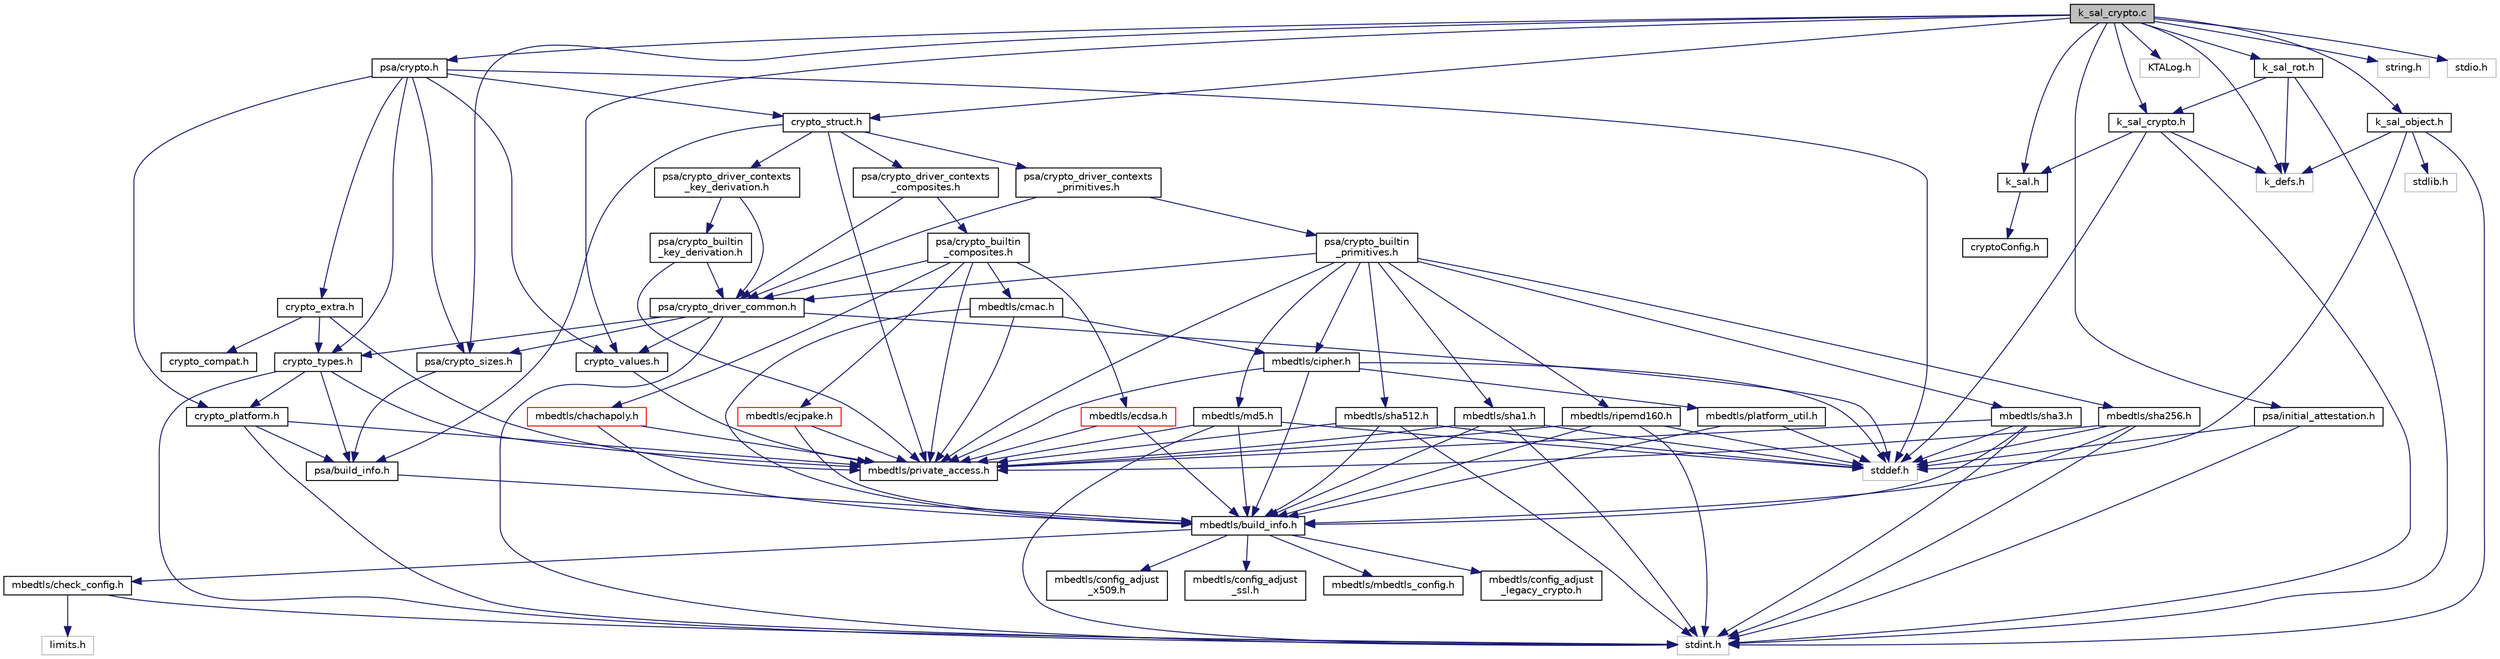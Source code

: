 digraph "k_sal_crypto.c"
{
 // LATEX_PDF_SIZE
  edge [fontname="Helvetica",fontsize="10",labelfontname="Helvetica",labelfontsize="10"];
  node [fontname="Helvetica",fontsize="10",shape=record];
  Node1 [label="k_sal_crypto.c",height=0.2,width=0.4,color="black", fillcolor="grey75", style="filled", fontcolor="black",tooltip="SAL crypto for Generic PSA."];
  Node1 -> Node2 [color="midnightblue",fontsize="10",style="solid",fontname="Helvetica"];
  Node2 [label="k_sal_crypto.h",height=0.2,width=0.4,color="black", fillcolor="white", style="filled",URL="$k__sal__crypto_8h.html",tooltip="Interface for crypto operation."];
  Node2 -> Node3 [color="midnightblue",fontsize="10",style="solid",fontname="Helvetica"];
  Node3 [label="k_defs.h",height=0.2,width=0.4,color="grey75", fillcolor="white", style="filled",tooltip=" "];
  Node2 -> Node4 [color="midnightblue",fontsize="10",style="solid",fontname="Helvetica"];
  Node4 [label="k_sal.h",height=0.2,width=0.4,color="black", fillcolor="white", style="filled",URL="$k__sal_8h.html",tooltip="Common sal constants."];
  Node4 -> Node5 [color="midnightblue",fontsize="10",style="solid",fontname="Helvetica"];
  Node5 [label="cryptoConfig.h",height=0.2,width=0.4,color="black", fillcolor="white", style="filled",URL="$crypto_config_8h.html",tooltip="Crypto config for Generic PSA - PROD."];
  Node2 -> Node6 [color="midnightblue",fontsize="10",style="solid",fontname="Helvetica"];
  Node6 [label="stdint.h",height=0.2,width=0.4,color="grey75", fillcolor="white", style="filled",tooltip=" "];
  Node2 -> Node7 [color="midnightblue",fontsize="10",style="solid",fontname="Helvetica"];
  Node7 [label="stddef.h",height=0.2,width=0.4,color="grey75", fillcolor="white", style="filled",tooltip=" "];
  Node1 -> Node8 [color="midnightblue",fontsize="10",style="solid",fontname="Helvetica"];
  Node8 [label="psa/crypto_sizes.h",height=0.2,width=0.4,color="black", fillcolor="white", style="filled",URL="$crypto__sizes_8h.html",tooltip="PSA cryptography module: Mbed TLS buffer size macros."];
  Node8 -> Node9 [color="midnightblue",fontsize="10",style="solid",fontname="Helvetica"];
  Node9 [label="psa/build_info.h",height=0.2,width=0.4,color="black", fillcolor="white", style="filled",URL="$psa_2build__info_8h.html",tooltip="Build-time PSA configuration info."];
  Node9 -> Node10 [color="midnightblue",fontsize="10",style="solid",fontname="Helvetica"];
  Node10 [label="mbedtls/build_info.h",height=0.2,width=0.4,color="black", fillcolor="white", style="filled",URL="$mbedtls_2build__info_8h.html",tooltip="Build-time configuration info."];
  Node10 -> Node11 [color="midnightblue",fontsize="10",style="solid",fontname="Helvetica"];
  Node11 [label="mbedtls/mbedtls_config.h",height=0.2,width=0.4,color="black", fillcolor="white", style="filled",URL="$mbedtls__config_8h.html",tooltip="Configuration options (set of defines)"];
  Node10 -> Node12 [color="midnightblue",fontsize="10",style="solid",fontname="Helvetica"];
  Node12 [label="mbedtls/config_adjust\l_legacy_crypto.h",height=0.2,width=0.4,color="black", fillcolor="white", style="filled",URL="$config__adjust__legacy__crypto_8h.html",tooltip="Adjust legacy configuration configuration."];
  Node10 -> Node13 [color="midnightblue",fontsize="10",style="solid",fontname="Helvetica"];
  Node13 [label="mbedtls/config_adjust\l_x509.h",height=0.2,width=0.4,color="black", fillcolor="white", style="filled",URL="$config__adjust__x509_8h.html",tooltip="Adjust X.509 configuration."];
  Node10 -> Node14 [color="midnightblue",fontsize="10",style="solid",fontname="Helvetica"];
  Node14 [label="mbedtls/config_adjust\l_ssl.h",height=0.2,width=0.4,color="black", fillcolor="white", style="filled",URL="$config__adjust__ssl_8h.html",tooltip="Adjust TLS configuration."];
  Node10 -> Node15 [color="midnightblue",fontsize="10",style="solid",fontname="Helvetica"];
  Node15 [label="mbedtls/check_config.h",height=0.2,width=0.4,color="black", fillcolor="white", style="filled",URL="$check__config_8h.html",tooltip="Consistency checks for configuration options."];
  Node15 -> Node16 [color="midnightblue",fontsize="10",style="solid",fontname="Helvetica"];
  Node16 [label="limits.h",height=0.2,width=0.4,color="grey75", fillcolor="white", style="filled",tooltip=" "];
  Node15 -> Node6 [color="midnightblue",fontsize="10",style="solid",fontname="Helvetica"];
  Node1 -> Node17 [color="midnightblue",fontsize="10",style="solid",fontname="Helvetica"];
  Node17 [label="psa/crypto.h",height=0.2,width=0.4,color="black", fillcolor="white", style="filled",URL="$crypto_8h.html",tooltip="Platform Security Architecture cryptography module."];
  Node17 -> Node18 [color="midnightblue",fontsize="10",style="solid",fontname="Helvetica"];
  Node18 [label="crypto_platform.h",height=0.2,width=0.4,color="black", fillcolor="white", style="filled",URL="$crypto__platform_8h.html",tooltip="PSA cryptography module: Mbed TLS platform definitions."];
  Node18 -> Node19 [color="midnightblue",fontsize="10",style="solid",fontname="Helvetica"];
  Node19 [label="mbedtls/private_access.h",height=0.2,width=0.4,color="black", fillcolor="white", style="filled",URL="$private__access_8h.html",tooltip="Macro wrapper for struct's members."];
  Node18 -> Node9 [color="midnightblue",fontsize="10",style="solid",fontname="Helvetica"];
  Node18 -> Node6 [color="midnightblue",fontsize="10",style="solid",fontname="Helvetica"];
  Node17 -> Node7 [color="midnightblue",fontsize="10",style="solid",fontname="Helvetica"];
  Node17 -> Node20 [color="midnightblue",fontsize="10",style="solid",fontname="Helvetica"];
  Node20 [label="crypto_types.h",height=0.2,width=0.4,color="black", fillcolor="white", style="filled",URL="$crypto__types_8h.html",tooltip="PSA cryptography module: type aliases."];
  Node20 -> Node9 [color="midnightblue",fontsize="10",style="solid",fontname="Helvetica"];
  Node20 -> Node19 [color="midnightblue",fontsize="10",style="solid",fontname="Helvetica"];
  Node20 -> Node18 [color="midnightblue",fontsize="10",style="solid",fontname="Helvetica"];
  Node20 -> Node6 [color="midnightblue",fontsize="10",style="solid",fontname="Helvetica"];
  Node17 -> Node21 [color="midnightblue",fontsize="10",style="solid",fontname="Helvetica"];
  Node21 [label="crypto_values.h",height=0.2,width=0.4,color="black", fillcolor="white", style="filled",URL="$crypto__values_8h.html",tooltip="PSA cryptography module: macros to build and analyze integer values."];
  Node21 -> Node19 [color="midnightblue",fontsize="10",style="solid",fontname="Helvetica"];
  Node17 -> Node8 [color="midnightblue",fontsize="10",style="solid",fontname="Helvetica"];
  Node17 -> Node22 [color="midnightblue",fontsize="10",style="solid",fontname="Helvetica"];
  Node22 [label="crypto_struct.h",height=0.2,width=0.4,color="black", fillcolor="white", style="filled",URL="$crypto__struct_8h.html",tooltip="PSA cryptography module: Mbed TLS structured type implementations."];
  Node22 -> Node19 [color="midnightblue",fontsize="10",style="solid",fontname="Helvetica"];
  Node22 -> Node9 [color="midnightblue",fontsize="10",style="solid",fontname="Helvetica"];
  Node22 -> Node23 [color="midnightblue",fontsize="10",style="solid",fontname="Helvetica"];
  Node23 [label="psa/crypto_driver_contexts\l_primitives.h",height=0.2,width=0.4,color="black", fillcolor="white", style="filled",URL="$crypto__driver__contexts__primitives_8h_source.html",tooltip=" "];
  Node23 -> Node24 [color="midnightblue",fontsize="10",style="solid",fontname="Helvetica"];
  Node24 [label="psa/crypto_driver_common.h",height=0.2,width=0.4,color="black", fillcolor="white", style="filled",URL="$crypto__driver__common_8h.html",tooltip="Definitions for all PSA crypto drivers."];
  Node24 -> Node7 [color="midnightblue",fontsize="10",style="solid",fontname="Helvetica"];
  Node24 -> Node6 [color="midnightblue",fontsize="10",style="solid",fontname="Helvetica"];
  Node24 -> Node20 [color="midnightblue",fontsize="10",style="solid",fontname="Helvetica"];
  Node24 -> Node21 [color="midnightblue",fontsize="10",style="solid",fontname="Helvetica"];
  Node24 -> Node8 [color="midnightblue",fontsize="10",style="solid",fontname="Helvetica"];
  Node23 -> Node25 [color="midnightblue",fontsize="10",style="solid",fontname="Helvetica"];
  Node25 [label="psa/crypto_builtin\l_primitives.h",height=0.2,width=0.4,color="black", fillcolor="white", style="filled",URL="$crypto__builtin__primitives_8h_source.html",tooltip=" "];
  Node25 -> Node19 [color="midnightblue",fontsize="10",style="solid",fontname="Helvetica"];
  Node25 -> Node24 [color="midnightblue",fontsize="10",style="solid",fontname="Helvetica"];
  Node25 -> Node26 [color="midnightblue",fontsize="10",style="solid",fontname="Helvetica"];
  Node26 [label="mbedtls/md5.h",height=0.2,width=0.4,color="black", fillcolor="white", style="filled",URL="$md5_8h.html",tooltip="MD5 message digest algorithm (hash function)"];
  Node26 -> Node19 [color="midnightblue",fontsize="10",style="solid",fontname="Helvetica"];
  Node26 -> Node10 [color="midnightblue",fontsize="10",style="solid",fontname="Helvetica"];
  Node26 -> Node7 [color="midnightblue",fontsize="10",style="solid",fontname="Helvetica"];
  Node26 -> Node6 [color="midnightblue",fontsize="10",style="solid",fontname="Helvetica"];
  Node25 -> Node27 [color="midnightblue",fontsize="10",style="solid",fontname="Helvetica"];
  Node27 [label="mbedtls/ripemd160.h",height=0.2,width=0.4,color="black", fillcolor="white", style="filled",URL="$ripemd160_8h.html",tooltip="RIPE MD-160 message digest."];
  Node27 -> Node19 [color="midnightblue",fontsize="10",style="solid",fontname="Helvetica"];
  Node27 -> Node10 [color="midnightblue",fontsize="10",style="solid",fontname="Helvetica"];
  Node27 -> Node7 [color="midnightblue",fontsize="10",style="solid",fontname="Helvetica"];
  Node27 -> Node6 [color="midnightblue",fontsize="10",style="solid",fontname="Helvetica"];
  Node25 -> Node28 [color="midnightblue",fontsize="10",style="solid",fontname="Helvetica"];
  Node28 [label="mbedtls/sha1.h",height=0.2,width=0.4,color="black", fillcolor="white", style="filled",URL="$sha1_8h.html",tooltip="This file contains SHA-1 definitions and functions."];
  Node28 -> Node19 [color="midnightblue",fontsize="10",style="solid",fontname="Helvetica"];
  Node28 -> Node10 [color="midnightblue",fontsize="10",style="solid",fontname="Helvetica"];
  Node28 -> Node7 [color="midnightblue",fontsize="10",style="solid",fontname="Helvetica"];
  Node28 -> Node6 [color="midnightblue",fontsize="10",style="solid",fontname="Helvetica"];
  Node25 -> Node29 [color="midnightblue",fontsize="10",style="solid",fontname="Helvetica"];
  Node29 [label="mbedtls/sha256.h",height=0.2,width=0.4,color="black", fillcolor="white", style="filled",URL="$sha256_8h.html",tooltip="This file contains SHA-224 and SHA-256 definitions and functions."];
  Node29 -> Node19 [color="midnightblue",fontsize="10",style="solid",fontname="Helvetica"];
  Node29 -> Node10 [color="midnightblue",fontsize="10",style="solid",fontname="Helvetica"];
  Node29 -> Node7 [color="midnightblue",fontsize="10",style="solid",fontname="Helvetica"];
  Node29 -> Node6 [color="midnightblue",fontsize="10",style="solid",fontname="Helvetica"];
  Node25 -> Node30 [color="midnightblue",fontsize="10",style="solid",fontname="Helvetica"];
  Node30 [label="mbedtls/sha512.h",height=0.2,width=0.4,color="black", fillcolor="white", style="filled",URL="$sha512_8h.html",tooltip="This file contains SHA-384 and SHA-512 definitions and functions."];
  Node30 -> Node19 [color="midnightblue",fontsize="10",style="solid",fontname="Helvetica"];
  Node30 -> Node10 [color="midnightblue",fontsize="10",style="solid",fontname="Helvetica"];
  Node30 -> Node7 [color="midnightblue",fontsize="10",style="solid",fontname="Helvetica"];
  Node30 -> Node6 [color="midnightblue",fontsize="10",style="solid",fontname="Helvetica"];
  Node25 -> Node31 [color="midnightblue",fontsize="10",style="solid",fontname="Helvetica"];
  Node31 [label="mbedtls/sha3.h",height=0.2,width=0.4,color="black", fillcolor="white", style="filled",URL="$sha3_8h.html",tooltip="This file contains SHA-3 definitions and functions."];
  Node31 -> Node19 [color="midnightblue",fontsize="10",style="solid",fontname="Helvetica"];
  Node31 -> Node10 [color="midnightblue",fontsize="10",style="solid",fontname="Helvetica"];
  Node31 -> Node7 [color="midnightblue",fontsize="10",style="solid",fontname="Helvetica"];
  Node31 -> Node6 [color="midnightblue",fontsize="10",style="solid",fontname="Helvetica"];
  Node25 -> Node32 [color="midnightblue",fontsize="10",style="solid",fontname="Helvetica"];
  Node32 [label="mbedtls/cipher.h",height=0.2,width=0.4,color="black", fillcolor="white", style="filled",URL="$cipher_8h.html",tooltip="This file contains an abstraction interface for use with the cipher primitives provided by the librar..."];
  Node32 -> Node19 [color="midnightblue",fontsize="10",style="solid",fontname="Helvetica"];
  Node32 -> Node10 [color="midnightblue",fontsize="10",style="solid",fontname="Helvetica"];
  Node32 -> Node7 [color="midnightblue",fontsize="10",style="solid",fontname="Helvetica"];
  Node32 -> Node33 [color="midnightblue",fontsize="10",style="solid",fontname="Helvetica"];
  Node33 [label="mbedtls/platform_util.h",height=0.2,width=0.4,color="black", fillcolor="white", style="filled",URL="$platform__util_8h.html",tooltip="Common and shared functions used by multiple modules in the Mbed TLS library."];
  Node33 -> Node10 [color="midnightblue",fontsize="10",style="solid",fontname="Helvetica"];
  Node33 -> Node7 [color="midnightblue",fontsize="10",style="solid",fontname="Helvetica"];
  Node22 -> Node34 [color="midnightblue",fontsize="10",style="solid",fontname="Helvetica"];
  Node34 [label="psa/crypto_driver_contexts\l_composites.h",height=0.2,width=0.4,color="black", fillcolor="white", style="filled",URL="$crypto__driver__contexts__composites_8h_source.html",tooltip=" "];
  Node34 -> Node24 [color="midnightblue",fontsize="10",style="solid",fontname="Helvetica"];
  Node34 -> Node35 [color="midnightblue",fontsize="10",style="solid",fontname="Helvetica"];
  Node35 [label="psa/crypto_builtin\l_composites.h",height=0.2,width=0.4,color="black", fillcolor="white", style="filled",URL="$crypto__builtin__composites_8h_source.html",tooltip=" "];
  Node35 -> Node19 [color="midnightblue",fontsize="10",style="solid",fontname="Helvetica"];
  Node35 -> Node24 [color="midnightblue",fontsize="10",style="solid",fontname="Helvetica"];
  Node35 -> Node36 [color="midnightblue",fontsize="10",style="solid",fontname="Helvetica"];
  Node36 [label="mbedtls/cmac.h",height=0.2,width=0.4,color="black", fillcolor="white", style="filled",URL="$cmac_8h.html",tooltip="This file contains CMAC definitions and functions."];
  Node36 -> Node19 [color="midnightblue",fontsize="10",style="solid",fontname="Helvetica"];
  Node36 -> Node10 [color="midnightblue",fontsize="10",style="solid",fontname="Helvetica"];
  Node36 -> Node32 [color="midnightblue",fontsize="10",style="solid",fontname="Helvetica"];
  Node35 -> Node37 [color="midnightblue",fontsize="10",style="solid",fontname="Helvetica"];
  Node37 [label="mbedtls/chachapoly.h",height=0.2,width=0.4,color="red", fillcolor="white", style="filled",URL="$chachapoly_8h.html",tooltip="This file contains the AEAD-ChaCha20-Poly1305 definitions and functions."];
  Node37 -> Node19 [color="midnightblue",fontsize="10",style="solid",fontname="Helvetica"];
  Node37 -> Node10 [color="midnightblue",fontsize="10",style="solid",fontname="Helvetica"];
  Node35 -> Node40 [color="midnightblue",fontsize="10",style="solid",fontname="Helvetica"];
  Node40 [label="mbedtls/ecdsa.h",height=0.2,width=0.4,color="red", fillcolor="white", style="filled",URL="$ecdsa_8h.html",tooltip="This file contains ECDSA definitions and functions."];
  Node40 -> Node19 [color="midnightblue",fontsize="10",style="solid",fontname="Helvetica"];
  Node40 -> Node10 [color="midnightblue",fontsize="10",style="solid",fontname="Helvetica"];
  Node35 -> Node44 [color="midnightblue",fontsize="10",style="solid",fontname="Helvetica"];
  Node44 [label="mbedtls/ecjpake.h",height=0.2,width=0.4,color="red", fillcolor="white", style="filled",URL="$ecjpake_8h.html",tooltip="Elliptic curve J-PAKE."];
  Node44 -> Node19 [color="midnightblue",fontsize="10",style="solid",fontname="Helvetica"];
  Node44 -> Node10 [color="midnightblue",fontsize="10",style="solid",fontname="Helvetica"];
  Node22 -> Node45 [color="midnightblue",fontsize="10",style="solid",fontname="Helvetica"];
  Node45 [label="psa/crypto_driver_contexts\l_key_derivation.h",height=0.2,width=0.4,color="black", fillcolor="white", style="filled",URL="$crypto__driver__contexts__key__derivation_8h_source.html",tooltip=" "];
  Node45 -> Node24 [color="midnightblue",fontsize="10",style="solid",fontname="Helvetica"];
  Node45 -> Node46 [color="midnightblue",fontsize="10",style="solid",fontname="Helvetica"];
  Node46 [label="psa/crypto_builtin\l_key_derivation.h",height=0.2,width=0.4,color="black", fillcolor="white", style="filled",URL="$crypto__builtin__key__derivation_8h_source.html",tooltip=" "];
  Node46 -> Node19 [color="midnightblue",fontsize="10",style="solid",fontname="Helvetica"];
  Node46 -> Node24 [color="midnightblue",fontsize="10",style="solid",fontname="Helvetica"];
  Node17 -> Node47 [color="midnightblue",fontsize="10",style="solid",fontname="Helvetica"];
  Node47 [label="crypto_extra.h",height=0.2,width=0.4,color="black", fillcolor="white", style="filled",URL="$crypto__extra_8h.html",tooltip="PSA cryptography module: Mbed TLS vendor extensions."];
  Node47 -> Node19 [color="midnightblue",fontsize="10",style="solid",fontname="Helvetica"];
  Node47 -> Node20 [color="midnightblue",fontsize="10",style="solid",fontname="Helvetica"];
  Node47 -> Node48 [color="midnightblue",fontsize="10",style="solid",fontname="Helvetica"];
  Node48 [label="crypto_compat.h",height=0.2,width=0.4,color="black", fillcolor="white", style="filled",URL="$crypto__compat_8h.html",tooltip="PSA cryptography module: Backward compatibility aliases."];
  Node1 -> Node22 [color="midnightblue",fontsize="10",style="solid",fontname="Helvetica"];
  Node1 -> Node21 [color="midnightblue",fontsize="10",style="solid",fontname="Helvetica"];
  Node1 -> Node3 [color="midnightblue",fontsize="10",style="solid",fontname="Helvetica"];
  Node1 -> Node4 [color="midnightblue",fontsize="10",style="solid",fontname="Helvetica"];
  Node1 -> Node49 [color="midnightblue",fontsize="10",style="solid",fontname="Helvetica"];
  Node49 [label="KTALog.h",height=0.2,width=0.4,color="grey75", fillcolor="white", style="filled",tooltip=" "];
  Node1 -> Node50 [color="midnightblue",fontsize="10",style="solid",fontname="Helvetica"];
  Node50 [label="k_sal_object.h",height=0.2,width=0.4,color="black", fillcolor="white", style="filled",URL="$k__sal__object_8h.html",tooltip="Interface for object operation."];
  Node50 -> Node3 [color="midnightblue",fontsize="10",style="solid",fontname="Helvetica"];
  Node50 -> Node7 [color="midnightblue",fontsize="10",style="solid",fontname="Helvetica"];
  Node50 -> Node6 [color="midnightblue",fontsize="10",style="solid",fontname="Helvetica"];
  Node50 -> Node51 [color="midnightblue",fontsize="10",style="solid",fontname="Helvetica"];
  Node51 [label="stdlib.h",height=0.2,width=0.4,color="grey75", fillcolor="white", style="filled",tooltip=" "];
  Node1 -> Node52 [color="midnightblue",fontsize="10",style="solid",fontname="Helvetica"];
  Node52 [label="k_sal_rot.h",height=0.2,width=0.4,color="black", fillcolor="white", style="filled",URL="$k__sal__rot_8h.html",tooltip="Interface for RoT operation."];
  Node52 -> Node3 [color="midnightblue",fontsize="10",style="solid",fontname="Helvetica"];
  Node52 -> Node2 [color="midnightblue",fontsize="10",style="solid",fontname="Helvetica"];
  Node52 -> Node6 [color="midnightblue",fontsize="10",style="solid",fontname="Helvetica"];
  Node1 -> Node53 [color="midnightblue",fontsize="10",style="solid",fontname="Helvetica"];
  Node53 [label="psa/initial_attestation.h",height=0.2,width=0.4,color="black", fillcolor="white", style="filled",URL="$initial__attestation_8h_source.html",tooltip=" "];
  Node53 -> Node7 [color="midnightblue",fontsize="10",style="solid",fontname="Helvetica"];
  Node53 -> Node6 [color="midnightblue",fontsize="10",style="solid",fontname="Helvetica"];
  Node1 -> Node54 [color="midnightblue",fontsize="10",style="solid",fontname="Helvetica"];
  Node54 [label="string.h",height=0.2,width=0.4,color="grey75", fillcolor="white", style="filled",tooltip=" "];
  Node1 -> Node55 [color="midnightblue",fontsize="10",style="solid",fontname="Helvetica"];
  Node55 [label="stdio.h",height=0.2,width=0.4,color="grey75", fillcolor="white", style="filled",tooltip=" "];
}
